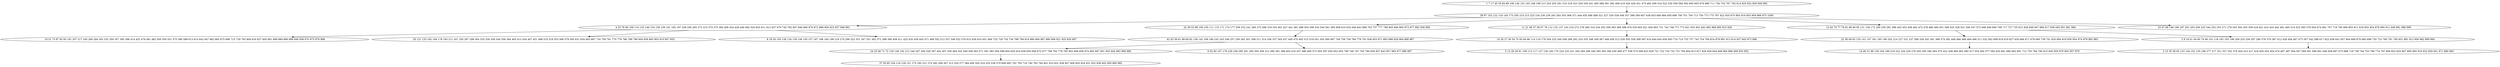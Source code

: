 digraph true_tree {
	"0" -> "1"
	"1" -> "2"
	"1" -> "3"
	"3" -> "4"
	"4" -> "5"
	"1" -> "6"
	"1" -> "7"
	"6" -> "8"
	"7" -> "9"
	"8" -> "10"
	"7" -> "11"
	"2" -> "12"
	"1" -> "13"
	"9" -> "14"
	"2" -> "15"
	"11" -> "16"
	"5" -> "17"
	"4" -> "18"
	"2" -> "19"
	"0" [label="1 7 17 45 55 84 89 106 136 153 163 168 198 213 254 255 261 310 318 323 329 339 341 360 389 391 392 409 419 420 426 431 475 483 506 516 522 529 559 584 592 600 605 676 689 711 726 752 767 792 814 825 832 839 940 992"];
	"1" [label="59 97 102 122 124 145 173 205 210 215 223 234 236 239 263 283 303 366 371 444 455 486 489 521 527 530 539 546 557 586 590 607 636 653 660 684 695 699 700 701 704 713 750 773 775 787 822 835 875 893 919 953 959 966 973 1000"];
	"2" [label="4 33 76 80 108 110 125 146 154 156 158 161 165 197 238 256 265 273 315 373 375 383 406 424 429 449 492 520 603 611 612 637 670 745 782 807 849 860 870 872 888 904 923 937 948 991"];
	"3" [label="32 39 53 98 100 105 111 115 171 174 177 209 232 241 269 275 286 319 333 401 427 441 491 498 503 508 534 544 561 585 609 610 632 640 643 686 703 757 777 798 805 840 865 873 877 882 936 995"];
	"4" [label="42 43 56 61 68 69 82 138 142 169 180 242 243 246 257 259 262 301 308 311 314 336 337 345 437 440 470 493 515 519 541 545 560 697 749 756 758 768 778 791 836 853 871 883 898 928 964 968 987"];
	"5" [label="24 25 46 71 72 120 149 192 212 240 267 306 326 397 402 407 436 464 543 549 558 563 571 581 583 594 599 604 620 624 639 650 658 672 677 708 762 779 795 802 808 858 874 892 897 901 935 944 963 969 980"];
	"6" [label="11 21 48 57 58 67 78 112 132 137 143 216 272 278 280 316 334 353 358 363 369 398 476 535 602 621 626 663 731 742 748 771 772 821 833 841 842 862 868 885 915 926"];
	"7" [label="12 62 70 77 79 81 86 90 95 131 159 172 200 230 281 386 443 452 458 462 472 478 480 494 501 509 525 528 531 540 547 572 648 649 669 709 717 727 735 812 828 846 847 866 917 939 945 951 961 984"];
	"8" [label="10 26 27 30 54 75 83 94 96 114 119 179 204 233 249 268 289 292 324 335 348 349 367 448 459 513 526 555 556 568 587 616 644 645 656 693 710 714 733 737 743 754 769 824 878 891 913 914 927 943 972 996"];
	"9" [label="22 36 49 63 135 141 147 181 185 190 202 214 227 231 237 266 328 342 361 368 374 382 446 466 468 484 496 511 532 562 608 618 619 627 630 666 671 678 690 739 741 820 894 918 930 954 974 978 982 983"];
	"10" [label="5 13 28 29 91 109 113 117 127 130 160 170 224 235 251 264 284 288 340 365 393 395 430 469 477 538 574 598 623 629 721 722 724 732 751 794 804 813 817 826 829 844 848 864 886 909 933 952"];
	"11" [label="2 9 16 41 44 60 74 99 101 118 182 193 196 208 220 258 287 290 376 379 387 412 428 456 467 473 507 542 588 617 622 638 641 657 664 668 679 685 698 720 723 760 781 785 851 881 912 956 962 989 994"];
	"12" [label="19 31 73 87 92 93 191 207 217 245 260 294 302 332 350 357 385 396 414 432 479 481 482 500 550 551 575 580 589 613 614 642 647 662 665 675 696 715 729 793 809 816 827 850 861 869 889 896 899 946 958 970 975 976 998"];
	"13" [label="23 47 66 148 166 187 201 203 206 225 244 252 253 271 279 343 354 355 359 416 421 423 433 442 461 465 514 523 565 578 654 674 681 707 719 783 800 803 811 818 852 854 876 900 911 949 981 986 999"];
	"14" [label="14 40 51 88 129 184 189 219 222 226 229 276 293 305 346 364 370 422 438 460 463 485 517 554 564 577 582 625 661 680 682 691 712 755 784 790 815 845 855 879 902 957 979"];
	"15" [label="20 121 133 162 164 178 183 211 247 250 297 298 304 325 330 338 344 356 394 405 413 434 447 451 488 510 518 553 566 579 595 631 634 683 687 734 759 761 770 776 786 789 796 856 859 863 903 910 947 955"];
	"16" [label="3 15 35 38 65 123 144 152 155 186 277 317 321 327 352 378 404 415 417 418 450 453 454 474 487 497 504 567 569 591 596 601 646 659 667 673 688 718 738 744 753 766 774 797 806 823 834 867 895 905 916 922 929 941 971 990 993"];
	"17" [label="37 50 85 104 116 128 151 175 195 221 274 282 299 307 313 320 377 384 400 505 524 533 536 570 606 692 702 705 716 740 763 764 801 810 831 838 907 908 920 924 931 932 938 942 950 960 985"];
	"18" [label="6 52 64 107 176 228 248 285 291 295 300 309 312 380 381 399 403 410 457 490 495 573 593 597 635 652 655 706 746 747 765 780 830 837 843 857 965 977 988 997"];
	"19" [label="8 18 34 103 126 134 139 140 150 157 167 188 194 199 218 270 296 322 331 347 351 362 372 388 390 408 411 425 435 439 445 471 499 502 512 537 548 552 576 615 628 633 651 694 725 728 730 736 788 799 819 880 884 887 890 906 921 925 934 967"];
}
